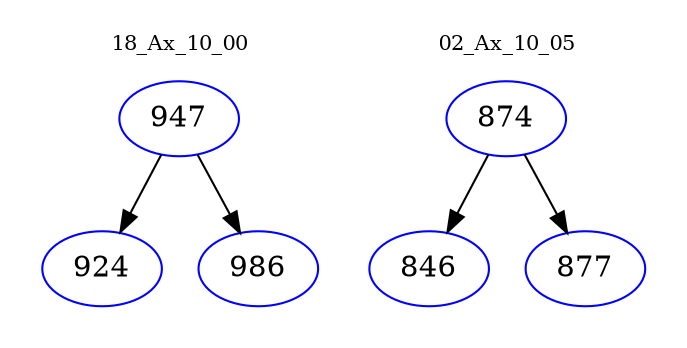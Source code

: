 digraph{
subgraph cluster_0 {
color = white
label = "18_Ax_10_00";
fontsize=10;
T0_947 [label="947", color="blue"]
T0_947 -> T0_924 [color="black"]
T0_924 [label="924", color="blue"]
T0_947 -> T0_986 [color="black"]
T0_986 [label="986", color="blue"]
}
subgraph cluster_1 {
color = white
label = "02_Ax_10_05";
fontsize=10;
T1_874 [label="874", color="blue"]
T1_874 -> T1_846 [color="black"]
T1_846 [label="846", color="blue"]
T1_874 -> T1_877 [color="black"]
T1_877 [label="877", color="blue"]
}
}
